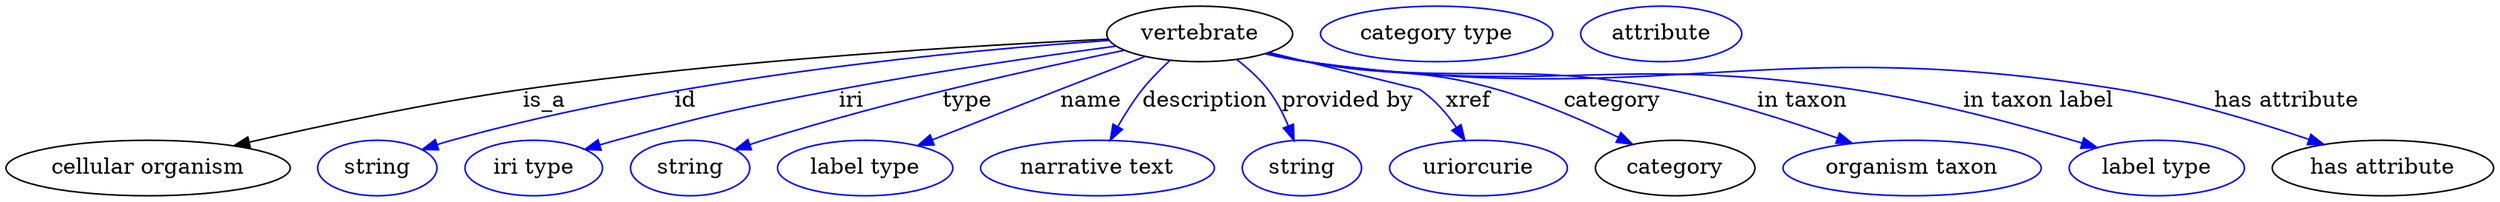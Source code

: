 digraph {
	graph [bb="0,0,1606.1,123"];
	node [label="\N"];
	vertebrate	[height=0.5,
		label=vertebrate,
		pos="770.64,105",
		width=1.661];
	"cellular organism"	[height=0.5,
		pos="91.642,18",
		width=2.5456];
	vertebrate -> "cellular organism"	[label=is_a,
		lp="347.64,61.5",
		pos="e,147.05,32.487 711.72,101.6 627.53,97.644 468.14,88.205 333.64,69 273.37,60.394 205.56,45.966 157.09,34.814"];
	id	[color=blue,
		height=0.5,
		label=string,
		pos="239.64,18",
		width=1.0652];
	vertebrate -> id	[color=blue,
		label=id,
		lp="438.64,61.5",
		pos="e,268.63,29.99 712.39,100.75 620.6,94.522 437.35,77.638 287.64,36 284.53,35.135 281.34,34.172 278.14,33.155",
		style=solid];
	iri	[color=blue,
		height=0.5,
		label="iri type",
		pos="340.64,18",
		width=1.2277];
	vertebrate -> iri	[color=blue,
		label=iri,
		lp="545.64,61.5",
		pos="e,373.94,29.93 716.77,97.116 669.41,90.778 598.72,80.617 537.64,69 473.56,56.813 457.58,53.14 394.64,36 391.06,35.026 387.37,33.97 \
383.67,32.877",
		style=solid];
	type	[color=blue,
		height=0.5,
		label=string,
		pos="441.64,18",
		width=1.0652];
	vertebrate -> type	[color=blue,
		label=type,
		lp="620.64,61.5",
		pos="e,470.6,29.898 722.19,94.443 665.56,82.787 569.33,61.457 488.64,36 485.89,35.131 483.06,34.201 480.21,33.24",
		style=solid];
	name	[color=blue,
		height=0.5,
		label="label type",
		pos="554.64,18",
		width=1.5707];
	vertebrate -> name	[color=blue,
		label=name,
		lp="700.64,61.5",
		pos="e,588.58,32.539 735.14,90.259 718.57,83.828 698.59,76.05 680.64,69 653.09,58.174 622.19,45.914 597.88,36.244",
		style=solid];
	description	[color=blue,
		height=0.5,
		label="narrative text",
		pos="704.64,18",
		width=2.0943];
	vertebrate -> description	[color=blue,
		label=description,
		lp="774.14,61.5",
		pos="e,712.92,35.979 751.52,87.875 745.43,82.243 738.91,75.657 733.64,69 727.82,61.647 722.39,53.001 717.83,44.985",
		style=solid];
	"provided by"	[color=blue,
		height=0.5,
		label=string,
		pos="836.64,18",
		width=1.0652];
	vertebrate -> "provided by"	[color=blue,
		label="provided by",
		lp="866.14,61.5",
		pos="e,831.54,35.85 794.47,88.422 801.62,82.916 809.04,76.267 814.64,69 820.08,61.951 824.48,53.351 827.88,45.285",
		style=solid];
	xref	[color=blue,
		height=0.5,
		label=uriorcurie,
		pos="950.64,18",
		width=1.5887];
	vertebrate -> xref	[color=blue,
		label=xref,
		lp="944.14,61.5",
		pos="e,941.88,35.81 815.57,92.926 857.17,82.672 912.64,69 912.64,69 922.07,62.804 930.09,53.445 936.29,44.493",
		style=solid];
	category	[height=0.5,
		pos="1077.6,18",
		width=1.4263];
	vertebrate -> category	[color=blue,
		label=category,
		lp="1037.1,61.5",
		pos="e,1050.1,33.472 814.3,92.57 822.68,90.568 831.41,88.613 839.64,87 893.86,76.379 909.51,84.147 962.64,69 989.75,61.271 1018.9,48.566 \
1041,37.899",
		style=solid];
	"in taxon"	[color=blue,
		height=0.5,
		label="organism taxon",
		pos="1230.6,18",
		width=2.3109];
	vertebrate -> "in taxon"	[color=blue,
		label="in taxon",
		lp="1159.6,61.5",
		pos="e,1192,33.972 813.48,92.288 822.09,90.262 831.12,88.37 839.64,87 942.19,70.521 970.68,88.798 1072.6,69 1110.2,61.701 1151.4,48.476 \
1182.4,37.461",
		style=solid];
	"in taxon label"	[color=blue,
		height=0.5,
		label="label type",
		pos="1388.6,18",
		width=1.5707];
	vertebrate -> "in taxon label"	[color=blue,
		label="in taxon label",
		lp="1312.1,61.5",
		pos="e,1350.1,31.283 813.09,92.198 821.81,90.153 830.98,88.277 839.64,87 995.06,64.106 1037.3,92.44 1192.6,69 1243.9,61.271 1301.1,45.85 \
1340.5,34.166",
		style=solid];
	"has attribute"	[height=0.5,
		pos="1534.6,18",
		width=1.9859];
	vertebrate -> "has attribute"	[color=blue,
		label="has attribute",
		lp="1472.6,61.5",
		pos="e,1496.5,33.241 812.7,92.17 821.54,90.1 830.84,88.221 839.64,87 1070.9,54.902 1134.2,106.23 1364.6,69 1406.8,62.19 1453.2,48.067 \
1486.9,36.562",
		style=solid];
	"named thing_category"	[color=blue,
		height=0.5,
		label="category type",
		pos="923.64,105",
		width=2.0762];
	"organismal entity_has attribute"	[color=blue,
		height=0.5,
		label=attribute,
		pos="1068.6,105",
		width=1.4443];
}
